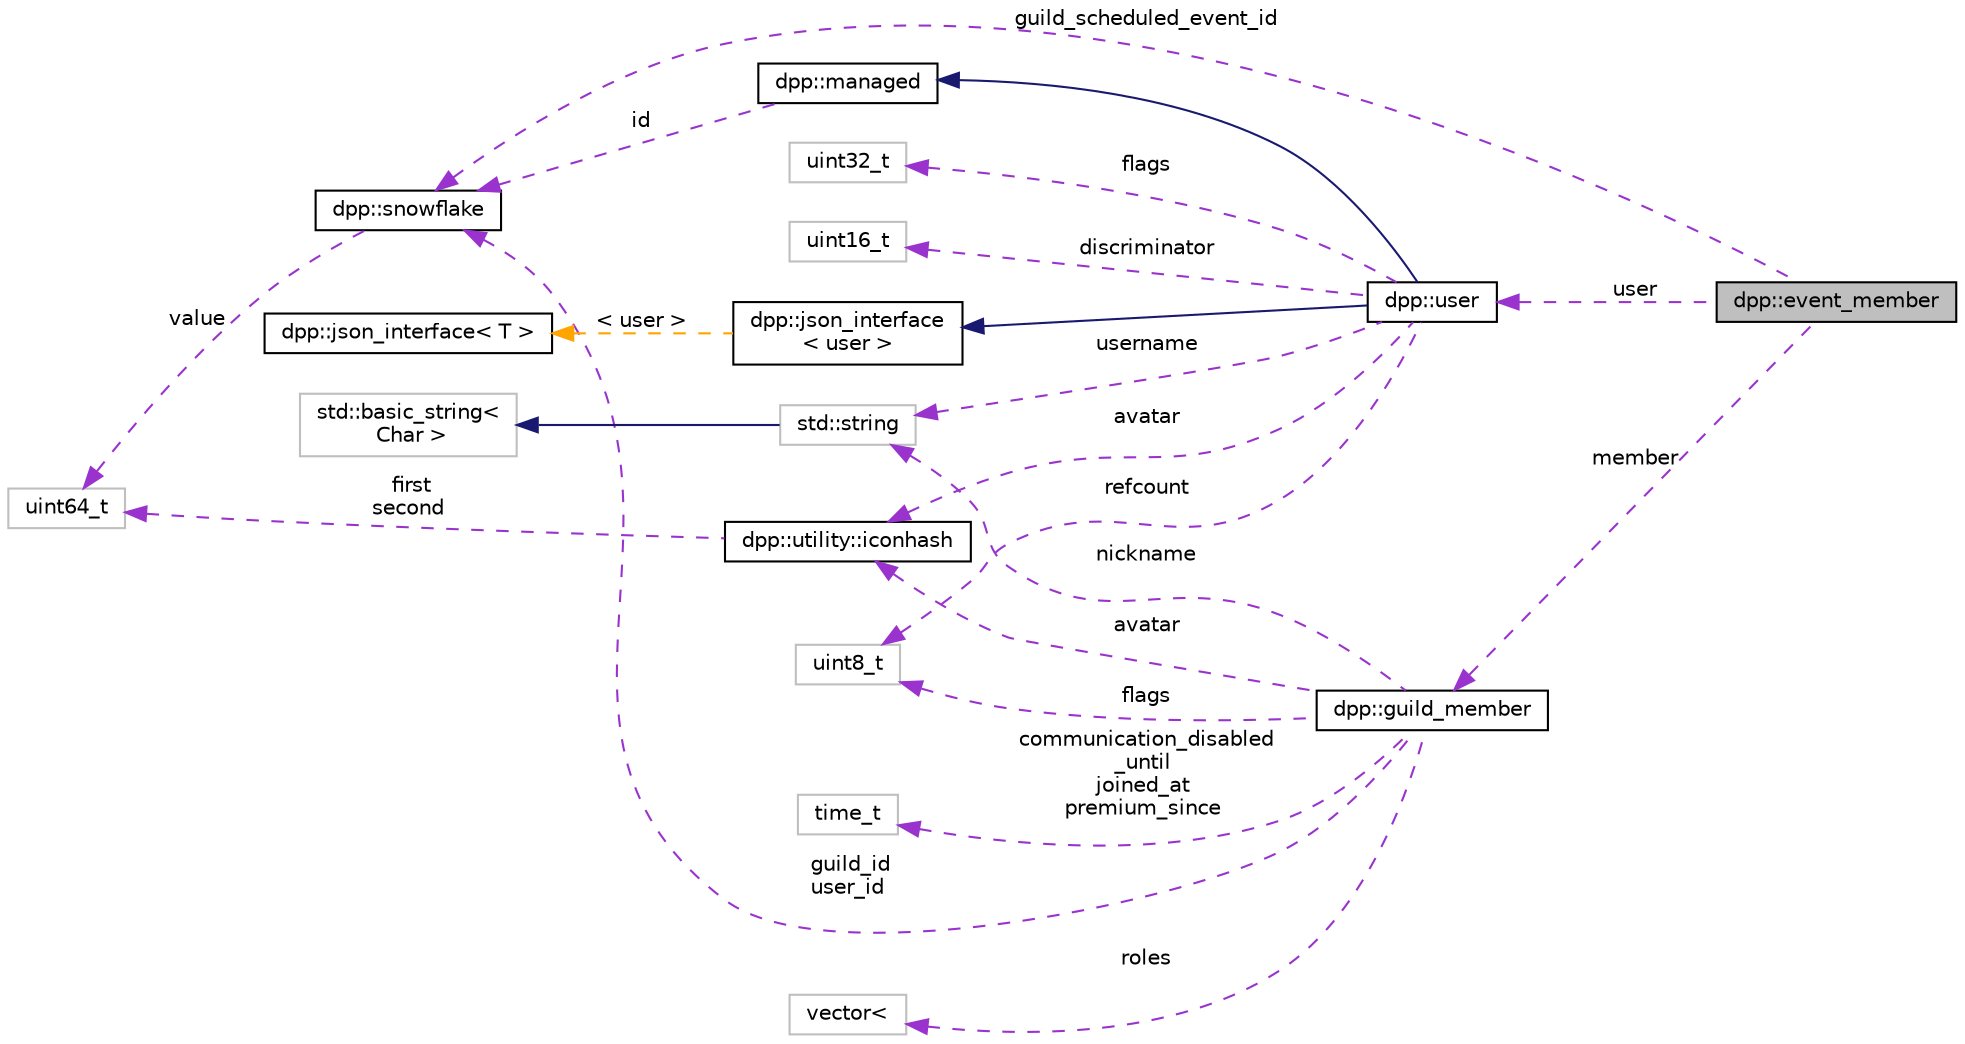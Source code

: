 digraph "dpp::event_member"
{
 // INTERACTIVE_SVG=YES
 // LATEX_PDF_SIZE
  bgcolor="transparent";
  edge [fontname="Helvetica",fontsize="10",labelfontname="Helvetica",labelfontsize="10"];
  node [fontname="Helvetica",fontsize="10",shape=record];
  rankdir="LR";
  Node1 [label="dpp::event_member",height=0.2,width=0.4,color="black", fillcolor="grey75", style="filled", fontcolor="black",tooltip="Represents a guild member/user who has registered interest in an event."];
  Node2 -> Node1 [dir="back",color="darkorchid3",fontsize="10",style="dashed",label=" guild_scheduled_event_id" ,fontname="Helvetica"];
  Node2 [label="dpp::snowflake",height=0.2,width=0.4,color="black",URL="$classdpp_1_1snowflake.html",tooltip="A container for a 64 bit unsigned value representing many things on discord. This value is known in d..."];
  Node3 -> Node2 [dir="back",color="darkorchid3",fontsize="10",style="dashed",label=" value" ,fontname="Helvetica"];
  Node3 [label="uint64_t",height=0.2,width=0.4,color="grey75",tooltip=" "];
  Node4 -> Node1 [dir="back",color="darkorchid3",fontsize="10",style="dashed",label=" user" ,fontname="Helvetica"];
  Node4 [label="dpp::user",height=0.2,width=0.4,color="black",URL="$classdpp_1_1user.html",tooltip="Represents a user on discord. May or may not be a member of a dpp::guild."];
  Node5 -> Node4 [dir="back",color="midnightblue",fontsize="10",style="solid",fontname="Helvetica"];
  Node5 [label="dpp::managed",height=0.2,width=0.4,color="black",URL="$classdpp_1_1managed.html",tooltip="The managed class is the base class for various types that can be stored in a cache that are identifi..."];
  Node2 -> Node5 [dir="back",color="darkorchid3",fontsize="10",style="dashed",label=" id" ,fontname="Helvetica"];
  Node6 -> Node4 [dir="back",color="midnightblue",fontsize="10",style="solid",fontname="Helvetica"];
  Node6 [label="dpp::json_interface\l\< user \>",height=0.2,width=0.4,color="black",URL="$structdpp_1_1json__interface.html",tooltip=" "];
  Node7 -> Node6 [dir="back",color="orange",fontsize="10",style="dashed",label=" \< user \>" ,fontname="Helvetica"];
  Node7 [label="dpp::json_interface\< T \>",height=0.2,width=0.4,color="black",URL="$structdpp_1_1json__interface.html",tooltip="Represents an interface for an object that can optionally implement functions for converting to and f..."];
  Node8 -> Node4 [dir="back",color="darkorchid3",fontsize="10",style="dashed",label=" username" ,fontname="Helvetica"];
  Node8 [label="std::string",height=0.2,width=0.4,color="grey75",tooltip=" "];
  Node9 -> Node8 [dir="back",color="midnightblue",fontsize="10",style="solid",fontname="Helvetica"];
  Node9 [label="std::basic_string\<\l Char \>",height=0.2,width=0.4,color="grey75",tooltip=" "];
  Node10 -> Node4 [dir="back",color="darkorchid3",fontsize="10",style="dashed",label=" avatar" ,fontname="Helvetica"];
  Node10 [label="dpp::utility::iconhash",height=0.2,width=0.4,color="black",URL="$structdpp_1_1utility_1_1iconhash.html",tooltip="Store a 128 bit icon hash (profile picture, server icon etc) as a 128 bit binary value made of two ui..."];
  Node3 -> Node10 [dir="back",color="darkorchid3",fontsize="10",style="dashed",label=" first\nsecond" ,fontname="Helvetica"];
  Node11 -> Node4 [dir="back",color="darkorchid3",fontsize="10",style="dashed",label=" flags" ,fontname="Helvetica"];
  Node11 [label="uint32_t",height=0.2,width=0.4,color="grey75",tooltip=" "];
  Node12 -> Node4 [dir="back",color="darkorchid3",fontsize="10",style="dashed",label=" discriminator" ,fontname="Helvetica"];
  Node12 [label="uint16_t",height=0.2,width=0.4,color="grey75",tooltip=" "];
  Node13 -> Node4 [dir="back",color="darkorchid3",fontsize="10",style="dashed",label=" refcount" ,fontname="Helvetica"];
  Node13 [label="uint8_t",height=0.2,width=0.4,color="grey75",tooltip=" "];
  Node14 -> Node1 [dir="back",color="darkorchid3",fontsize="10",style="dashed",label=" member" ,fontname="Helvetica"];
  Node14 [label="dpp::guild_member",height=0.2,width=0.4,color="black",URL="$classdpp_1_1guild__member.html",tooltip="Represents dpp::user membership upon a dpp::guild. This contains the user's nickname,..."];
  Node8 -> Node14 [dir="back",color="darkorchid3",fontsize="10",style="dashed",label=" nickname" ,fontname="Helvetica"];
  Node15 -> Node14 [dir="back",color="darkorchid3",fontsize="10",style="dashed",label=" roles" ,fontname="Helvetica"];
  Node15 [label="vector\<",height=0.2,width=0.4,color="grey75",tooltip=" "];
  Node2 -> Node14 [dir="back",color="darkorchid3",fontsize="10",style="dashed",label=" guild_id\nuser_id" ,fontname="Helvetica"];
  Node10 -> Node14 [dir="back",color="darkorchid3",fontsize="10",style="dashed",label=" avatar" ,fontname="Helvetica"];
  Node16 -> Node14 [dir="back",color="darkorchid3",fontsize="10",style="dashed",label=" communication_disabled\l_until\njoined_at\npremium_since" ,fontname="Helvetica"];
  Node16 [label="time_t",height=0.2,width=0.4,color="grey75",tooltip=" "];
  Node13 -> Node14 [dir="back",color="darkorchid3",fontsize="10",style="dashed",label=" flags" ,fontname="Helvetica"];
}
